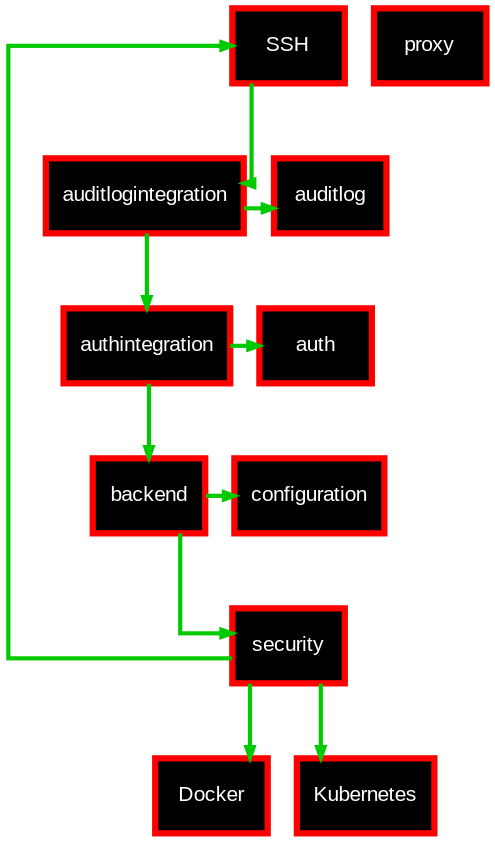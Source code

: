 digraph layers {
    concentrate=true;
    fontname="Arial";
    graph [splines=ortho, nodesep=0.2, concentrate=true]
    node [shape=box, style=filled, fillcolor=black, color=red, fontcolor=white, fontsize=10, fontname="Arial", penwidth=3]
    edge [penwidth=2, color="#00C900", arrowsize=0.5, tailclip=true]

    SSH -> auditlogintegration

    subgraph auditlog {
        rank=same;
        auditlogintegration -> auditlog
    }

    auditlogintegration -> authintegration

    subgraph auth {
        rank=same;
        authintegration -> auth
    }
    authintegration -> backend

    subgraph config {
        rank=same;
        backend -> configuration
    }

    subgraph dynamic {
        backend -> security
        security -> Docker
        security -> Kubernetes
        security -> SSH proxy
    }
}